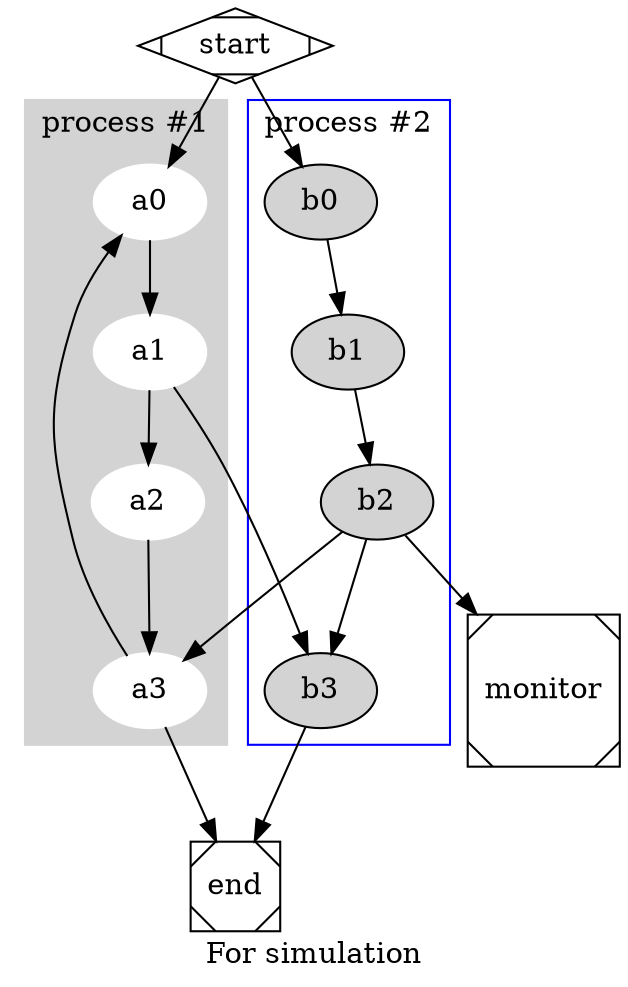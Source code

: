 digraph G {
    label="For simulation";
    

	subgraph cluster_0 {
		style=filled;
		color=lightgrey;
		node [style=filled,color=white];
		a0 -> a1 -> a2 -> a3;
		label = "process #1";
	}

	subgraph cluster_1 {
		node [style=filled];
		b0 -> b1 -> b2 -> b3;
		label = "process #2";
		color=blue
	}
	start -> a0;
	start -> b0;
	a1 -> b3;
	b2 -> a3;
	a3 -> a0;
	a3 -> end;
	b3 -> end;
    b2 -> monitor;
    

	start [shape=Mdiamond, tooltip="source='sample',host='H1'"];
	end [shape=Msquare, tooltip="type='t',host='H1'"];
	monitor [shape=Msquare, tooltip="type='t',host='H1'"];
    a0 [tooltip="action='a0', host='H1'"];
    a1 [tooltip="action='a1', host='H1'"];
    a2 [tooltip="action='a2', host='H1'"];
    a3 [tooltip="action='a3', host='H1'"];

    b0 [tooltip="action='b0', host='H1'"];
    b1 [tooltip="action='b1', host='H1'"];
    b2 [tooltip="action='b2', host='H1'"];
    b3 [tooltip="action='b3', host='H1'"];
    
}
